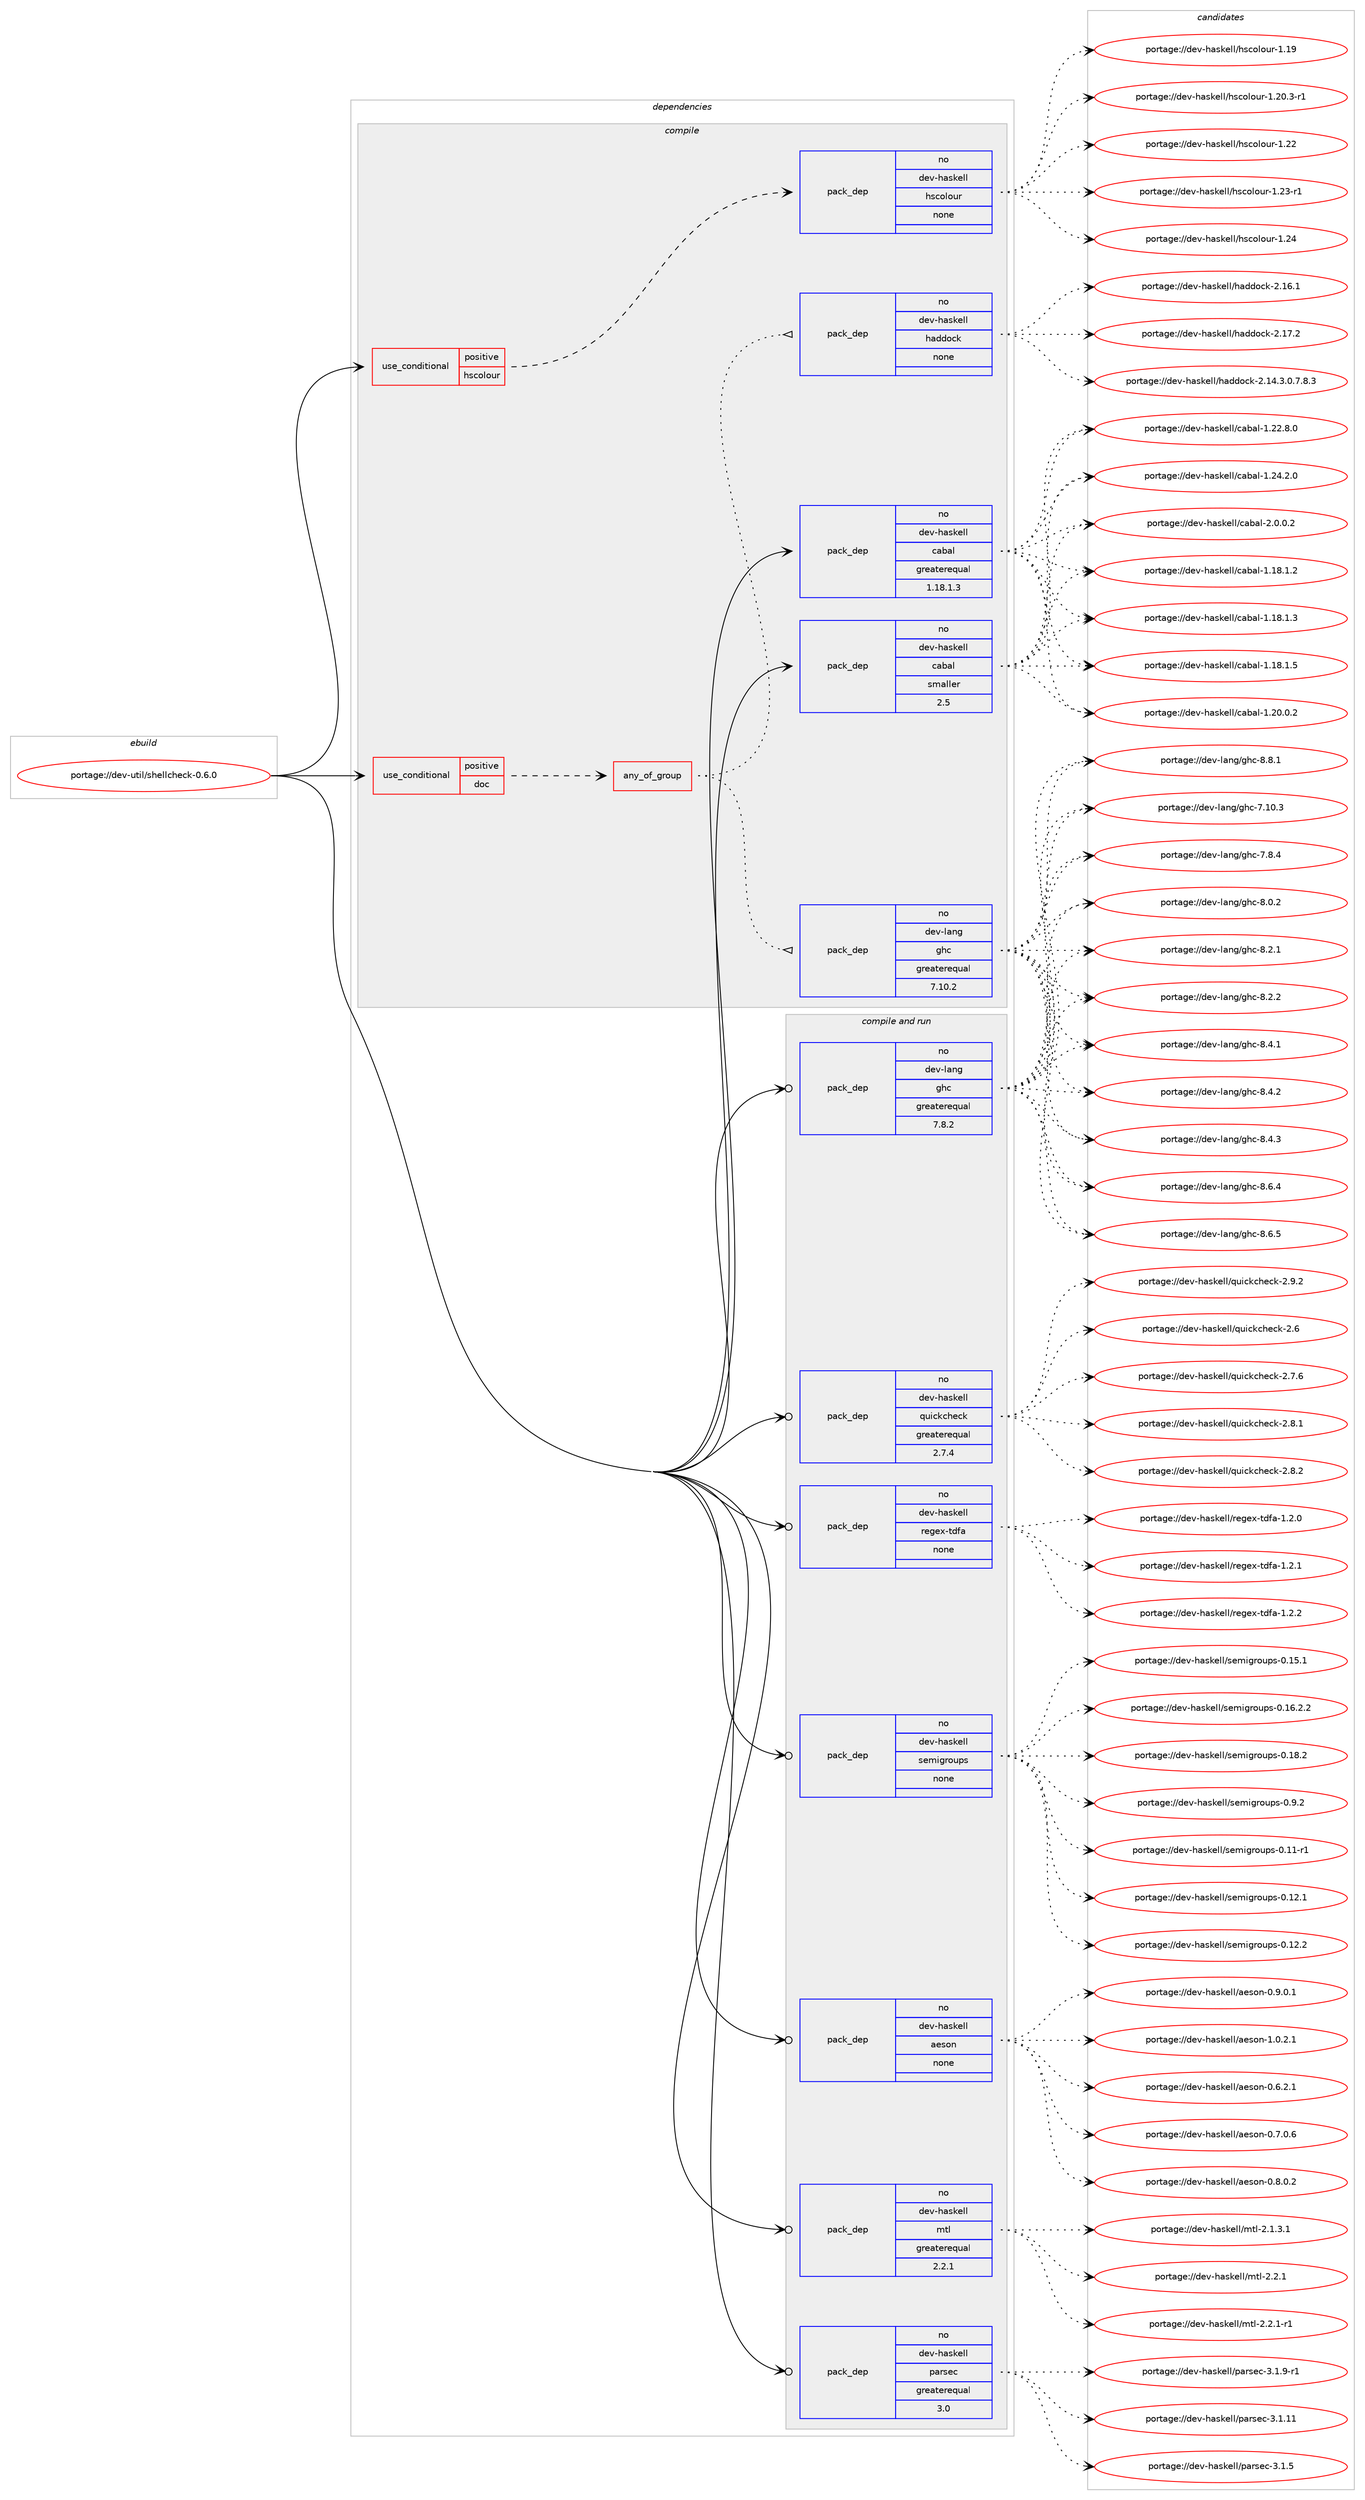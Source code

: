 digraph prolog {

# *************
# Graph options
# *************

newrank=true;
concentrate=true;
compound=true;
graph [rankdir=LR,fontname=Helvetica,fontsize=10,ranksep=1.5];#, ranksep=2.5, nodesep=0.2];
edge  [arrowhead=vee];
node  [fontname=Helvetica,fontsize=10];

# **********
# The ebuild
# **********

subgraph cluster_leftcol {
color=gray;
rank=same;
label=<<i>ebuild</i>>;
id [label="portage://dev-util/shellcheck-0.6.0", color=red, width=4, href="../dev-util/shellcheck-0.6.0.svg"];
}

# ****************
# The dependencies
# ****************

subgraph cluster_midcol {
color=gray;
label=<<i>dependencies</i>>;
subgraph cluster_compile {
fillcolor="#eeeeee";
style=filled;
label=<<i>compile</i>>;
subgraph cond71930 {
dependency265630 [label=<<TABLE BORDER="0" CELLBORDER="1" CELLSPACING="0" CELLPADDING="4"><TR><TD ROWSPAN="3" CELLPADDING="10">use_conditional</TD></TR><TR><TD>positive</TD></TR><TR><TD>doc</TD></TR></TABLE>>, shape=none, color=red];
subgraph any3635 {
dependency265631 [label=<<TABLE BORDER="0" CELLBORDER="1" CELLSPACING="0" CELLPADDING="4"><TR><TD CELLPADDING="10">any_of_group</TD></TR></TABLE>>, shape=none, color=red];subgraph pack189986 {
dependency265632 [label=<<TABLE BORDER="0" CELLBORDER="1" CELLSPACING="0" CELLPADDING="4" WIDTH="220"><TR><TD ROWSPAN="6" CELLPADDING="30">pack_dep</TD></TR><TR><TD WIDTH="110">no</TD></TR><TR><TD>dev-haskell</TD></TR><TR><TD>haddock</TD></TR><TR><TD>none</TD></TR><TR><TD></TD></TR></TABLE>>, shape=none, color=blue];
}
dependency265631:e -> dependency265632:w [weight=20,style="dotted",arrowhead="oinv"];
subgraph pack189987 {
dependency265633 [label=<<TABLE BORDER="0" CELLBORDER="1" CELLSPACING="0" CELLPADDING="4" WIDTH="220"><TR><TD ROWSPAN="6" CELLPADDING="30">pack_dep</TD></TR><TR><TD WIDTH="110">no</TD></TR><TR><TD>dev-lang</TD></TR><TR><TD>ghc</TD></TR><TR><TD>greaterequal</TD></TR><TR><TD>7.10.2</TD></TR></TABLE>>, shape=none, color=blue];
}
dependency265631:e -> dependency265633:w [weight=20,style="dotted",arrowhead="oinv"];
}
dependency265630:e -> dependency265631:w [weight=20,style="dashed",arrowhead="vee"];
}
id:e -> dependency265630:w [weight=20,style="solid",arrowhead="vee"];
subgraph cond71931 {
dependency265634 [label=<<TABLE BORDER="0" CELLBORDER="1" CELLSPACING="0" CELLPADDING="4"><TR><TD ROWSPAN="3" CELLPADDING="10">use_conditional</TD></TR><TR><TD>positive</TD></TR><TR><TD>hscolour</TD></TR></TABLE>>, shape=none, color=red];
subgraph pack189988 {
dependency265635 [label=<<TABLE BORDER="0" CELLBORDER="1" CELLSPACING="0" CELLPADDING="4" WIDTH="220"><TR><TD ROWSPAN="6" CELLPADDING="30">pack_dep</TD></TR><TR><TD WIDTH="110">no</TD></TR><TR><TD>dev-haskell</TD></TR><TR><TD>hscolour</TD></TR><TR><TD>none</TD></TR><TR><TD></TD></TR></TABLE>>, shape=none, color=blue];
}
dependency265634:e -> dependency265635:w [weight=20,style="dashed",arrowhead="vee"];
}
id:e -> dependency265634:w [weight=20,style="solid",arrowhead="vee"];
subgraph pack189989 {
dependency265636 [label=<<TABLE BORDER="0" CELLBORDER="1" CELLSPACING="0" CELLPADDING="4" WIDTH="220"><TR><TD ROWSPAN="6" CELLPADDING="30">pack_dep</TD></TR><TR><TD WIDTH="110">no</TD></TR><TR><TD>dev-haskell</TD></TR><TR><TD>cabal</TD></TR><TR><TD>greaterequal</TD></TR><TR><TD>1.18.1.3</TD></TR></TABLE>>, shape=none, color=blue];
}
id:e -> dependency265636:w [weight=20,style="solid",arrowhead="vee"];
subgraph pack189990 {
dependency265637 [label=<<TABLE BORDER="0" CELLBORDER="1" CELLSPACING="0" CELLPADDING="4" WIDTH="220"><TR><TD ROWSPAN="6" CELLPADDING="30">pack_dep</TD></TR><TR><TD WIDTH="110">no</TD></TR><TR><TD>dev-haskell</TD></TR><TR><TD>cabal</TD></TR><TR><TD>smaller</TD></TR><TR><TD>2.5</TD></TR></TABLE>>, shape=none, color=blue];
}
id:e -> dependency265637:w [weight=20,style="solid",arrowhead="vee"];
}
subgraph cluster_compileandrun {
fillcolor="#eeeeee";
style=filled;
label=<<i>compile and run</i>>;
subgraph pack189991 {
dependency265638 [label=<<TABLE BORDER="0" CELLBORDER="1" CELLSPACING="0" CELLPADDING="4" WIDTH="220"><TR><TD ROWSPAN="6" CELLPADDING="30">pack_dep</TD></TR><TR><TD WIDTH="110">no</TD></TR><TR><TD>dev-haskell</TD></TR><TR><TD>aeson</TD></TR><TR><TD>none</TD></TR><TR><TD></TD></TR></TABLE>>, shape=none, color=blue];
}
id:e -> dependency265638:w [weight=20,style="solid",arrowhead="odotvee"];
subgraph pack189992 {
dependency265639 [label=<<TABLE BORDER="0" CELLBORDER="1" CELLSPACING="0" CELLPADDING="4" WIDTH="220"><TR><TD ROWSPAN="6" CELLPADDING="30">pack_dep</TD></TR><TR><TD WIDTH="110">no</TD></TR><TR><TD>dev-haskell</TD></TR><TR><TD>mtl</TD></TR><TR><TD>greaterequal</TD></TR><TR><TD>2.2.1</TD></TR></TABLE>>, shape=none, color=blue];
}
id:e -> dependency265639:w [weight=20,style="solid",arrowhead="odotvee"];
subgraph pack189993 {
dependency265640 [label=<<TABLE BORDER="0" CELLBORDER="1" CELLSPACING="0" CELLPADDING="4" WIDTH="220"><TR><TD ROWSPAN="6" CELLPADDING="30">pack_dep</TD></TR><TR><TD WIDTH="110">no</TD></TR><TR><TD>dev-haskell</TD></TR><TR><TD>parsec</TD></TR><TR><TD>greaterequal</TD></TR><TR><TD>3.0</TD></TR></TABLE>>, shape=none, color=blue];
}
id:e -> dependency265640:w [weight=20,style="solid",arrowhead="odotvee"];
subgraph pack189994 {
dependency265641 [label=<<TABLE BORDER="0" CELLBORDER="1" CELLSPACING="0" CELLPADDING="4" WIDTH="220"><TR><TD ROWSPAN="6" CELLPADDING="30">pack_dep</TD></TR><TR><TD WIDTH="110">no</TD></TR><TR><TD>dev-haskell</TD></TR><TR><TD>quickcheck</TD></TR><TR><TD>greaterequal</TD></TR><TR><TD>2.7.4</TD></TR></TABLE>>, shape=none, color=blue];
}
id:e -> dependency265641:w [weight=20,style="solid",arrowhead="odotvee"];
subgraph pack189995 {
dependency265642 [label=<<TABLE BORDER="0" CELLBORDER="1" CELLSPACING="0" CELLPADDING="4" WIDTH="220"><TR><TD ROWSPAN="6" CELLPADDING="30">pack_dep</TD></TR><TR><TD WIDTH="110">no</TD></TR><TR><TD>dev-haskell</TD></TR><TR><TD>regex-tdfa</TD></TR><TR><TD>none</TD></TR><TR><TD></TD></TR></TABLE>>, shape=none, color=blue];
}
id:e -> dependency265642:w [weight=20,style="solid",arrowhead="odotvee"];
subgraph pack189996 {
dependency265643 [label=<<TABLE BORDER="0" CELLBORDER="1" CELLSPACING="0" CELLPADDING="4" WIDTH="220"><TR><TD ROWSPAN="6" CELLPADDING="30">pack_dep</TD></TR><TR><TD WIDTH="110">no</TD></TR><TR><TD>dev-haskell</TD></TR><TR><TD>semigroups</TD></TR><TR><TD>none</TD></TR><TR><TD></TD></TR></TABLE>>, shape=none, color=blue];
}
id:e -> dependency265643:w [weight=20,style="solid",arrowhead="odotvee"];
subgraph pack189997 {
dependency265644 [label=<<TABLE BORDER="0" CELLBORDER="1" CELLSPACING="0" CELLPADDING="4" WIDTH="220"><TR><TD ROWSPAN="6" CELLPADDING="30">pack_dep</TD></TR><TR><TD WIDTH="110">no</TD></TR><TR><TD>dev-lang</TD></TR><TR><TD>ghc</TD></TR><TR><TD>greaterequal</TD></TR><TR><TD>7.8.2</TD></TR></TABLE>>, shape=none, color=blue];
}
id:e -> dependency265644:w [weight=20,style="solid",arrowhead="odotvee"];
}
subgraph cluster_run {
fillcolor="#eeeeee";
style=filled;
label=<<i>run</i>>;
}
}

# **************
# The candidates
# **************

subgraph cluster_choices {
rank=same;
color=gray;
label=<<i>candidates</i>>;

subgraph choice189986 {
color=black;
nodesep=1;
choiceportage1001011184510497115107101108108471049710010011199107455046495246514648465546564651 [label="portage://dev-haskell/haddock-2.14.3.0.7.8.3", color=red, width=4,href="../dev-haskell/haddock-2.14.3.0.7.8.3.svg"];
choiceportage100101118451049711510710110810847104971001001119910745504649544649 [label="portage://dev-haskell/haddock-2.16.1", color=red, width=4,href="../dev-haskell/haddock-2.16.1.svg"];
choiceportage100101118451049711510710110810847104971001001119910745504649554650 [label="portage://dev-haskell/haddock-2.17.2", color=red, width=4,href="../dev-haskell/haddock-2.17.2.svg"];
dependency265632:e -> choiceportage1001011184510497115107101108108471049710010011199107455046495246514648465546564651:w [style=dotted,weight="100"];
dependency265632:e -> choiceportage100101118451049711510710110810847104971001001119910745504649544649:w [style=dotted,weight="100"];
dependency265632:e -> choiceportage100101118451049711510710110810847104971001001119910745504649554650:w [style=dotted,weight="100"];
}
subgraph choice189987 {
color=black;
nodesep=1;
choiceportage1001011184510897110103471031049945554649484651 [label="portage://dev-lang/ghc-7.10.3", color=red, width=4,href="../dev-lang/ghc-7.10.3.svg"];
choiceportage10010111845108971101034710310499455546564652 [label="portage://dev-lang/ghc-7.8.4", color=red, width=4,href="../dev-lang/ghc-7.8.4.svg"];
choiceportage10010111845108971101034710310499455646484650 [label="portage://dev-lang/ghc-8.0.2", color=red, width=4,href="../dev-lang/ghc-8.0.2.svg"];
choiceportage10010111845108971101034710310499455646504649 [label="portage://dev-lang/ghc-8.2.1", color=red, width=4,href="../dev-lang/ghc-8.2.1.svg"];
choiceportage10010111845108971101034710310499455646504650 [label="portage://dev-lang/ghc-8.2.2", color=red, width=4,href="../dev-lang/ghc-8.2.2.svg"];
choiceportage10010111845108971101034710310499455646524649 [label="portage://dev-lang/ghc-8.4.1", color=red, width=4,href="../dev-lang/ghc-8.4.1.svg"];
choiceportage10010111845108971101034710310499455646524650 [label="portage://dev-lang/ghc-8.4.2", color=red, width=4,href="../dev-lang/ghc-8.4.2.svg"];
choiceportage10010111845108971101034710310499455646524651 [label="portage://dev-lang/ghc-8.4.3", color=red, width=4,href="../dev-lang/ghc-8.4.3.svg"];
choiceportage10010111845108971101034710310499455646544652 [label="portage://dev-lang/ghc-8.6.4", color=red, width=4,href="../dev-lang/ghc-8.6.4.svg"];
choiceportage10010111845108971101034710310499455646544653 [label="portage://dev-lang/ghc-8.6.5", color=red, width=4,href="../dev-lang/ghc-8.6.5.svg"];
choiceportage10010111845108971101034710310499455646564649 [label="portage://dev-lang/ghc-8.8.1", color=red, width=4,href="../dev-lang/ghc-8.8.1.svg"];
dependency265633:e -> choiceportage1001011184510897110103471031049945554649484651:w [style=dotted,weight="100"];
dependency265633:e -> choiceportage10010111845108971101034710310499455546564652:w [style=dotted,weight="100"];
dependency265633:e -> choiceportage10010111845108971101034710310499455646484650:w [style=dotted,weight="100"];
dependency265633:e -> choiceportage10010111845108971101034710310499455646504649:w [style=dotted,weight="100"];
dependency265633:e -> choiceportage10010111845108971101034710310499455646504650:w [style=dotted,weight="100"];
dependency265633:e -> choiceportage10010111845108971101034710310499455646524649:w [style=dotted,weight="100"];
dependency265633:e -> choiceportage10010111845108971101034710310499455646524650:w [style=dotted,weight="100"];
dependency265633:e -> choiceportage10010111845108971101034710310499455646524651:w [style=dotted,weight="100"];
dependency265633:e -> choiceportage10010111845108971101034710310499455646544652:w [style=dotted,weight="100"];
dependency265633:e -> choiceportage10010111845108971101034710310499455646544653:w [style=dotted,weight="100"];
dependency265633:e -> choiceportage10010111845108971101034710310499455646564649:w [style=dotted,weight="100"];
}
subgraph choice189988 {
color=black;
nodesep=1;
choiceportage100101118451049711510710110810847104115991111081111171144549464957 [label="portage://dev-haskell/hscolour-1.19", color=red, width=4,href="../dev-haskell/hscolour-1.19.svg"];
choiceportage10010111845104971151071011081084710411599111108111117114454946504846514511449 [label="portage://dev-haskell/hscolour-1.20.3-r1", color=red, width=4,href="../dev-haskell/hscolour-1.20.3-r1.svg"];
choiceportage100101118451049711510710110810847104115991111081111171144549465050 [label="portage://dev-haskell/hscolour-1.22", color=red, width=4,href="../dev-haskell/hscolour-1.22.svg"];
choiceportage1001011184510497115107101108108471041159911110811111711445494650514511449 [label="portage://dev-haskell/hscolour-1.23-r1", color=red, width=4,href="../dev-haskell/hscolour-1.23-r1.svg"];
choiceportage100101118451049711510710110810847104115991111081111171144549465052 [label="portage://dev-haskell/hscolour-1.24", color=red, width=4,href="../dev-haskell/hscolour-1.24.svg"];
dependency265635:e -> choiceportage100101118451049711510710110810847104115991111081111171144549464957:w [style=dotted,weight="100"];
dependency265635:e -> choiceportage10010111845104971151071011081084710411599111108111117114454946504846514511449:w [style=dotted,weight="100"];
dependency265635:e -> choiceportage100101118451049711510710110810847104115991111081111171144549465050:w [style=dotted,weight="100"];
dependency265635:e -> choiceportage1001011184510497115107101108108471041159911110811111711445494650514511449:w [style=dotted,weight="100"];
dependency265635:e -> choiceportage100101118451049711510710110810847104115991111081111171144549465052:w [style=dotted,weight="100"];
}
subgraph choice189989 {
color=black;
nodesep=1;
choiceportage10010111845104971151071011081084799979897108454946495646494650 [label="portage://dev-haskell/cabal-1.18.1.2", color=red, width=4,href="../dev-haskell/cabal-1.18.1.2.svg"];
choiceportage10010111845104971151071011081084799979897108454946495646494651 [label="portage://dev-haskell/cabal-1.18.1.3", color=red, width=4,href="../dev-haskell/cabal-1.18.1.3.svg"];
choiceportage10010111845104971151071011081084799979897108454946495646494653 [label="portage://dev-haskell/cabal-1.18.1.5", color=red, width=4,href="../dev-haskell/cabal-1.18.1.5.svg"];
choiceportage10010111845104971151071011081084799979897108454946504846484650 [label="portage://dev-haskell/cabal-1.20.0.2", color=red, width=4,href="../dev-haskell/cabal-1.20.0.2.svg"];
choiceportage10010111845104971151071011081084799979897108454946505046564648 [label="portage://dev-haskell/cabal-1.22.8.0", color=red, width=4,href="../dev-haskell/cabal-1.22.8.0.svg"];
choiceportage10010111845104971151071011081084799979897108454946505246504648 [label="portage://dev-haskell/cabal-1.24.2.0", color=red, width=4,href="../dev-haskell/cabal-1.24.2.0.svg"];
choiceportage100101118451049711510710110810847999798971084550464846484650 [label="portage://dev-haskell/cabal-2.0.0.2", color=red, width=4,href="../dev-haskell/cabal-2.0.0.2.svg"];
dependency265636:e -> choiceportage10010111845104971151071011081084799979897108454946495646494650:w [style=dotted,weight="100"];
dependency265636:e -> choiceportage10010111845104971151071011081084799979897108454946495646494651:w [style=dotted,weight="100"];
dependency265636:e -> choiceportage10010111845104971151071011081084799979897108454946495646494653:w [style=dotted,weight="100"];
dependency265636:e -> choiceportage10010111845104971151071011081084799979897108454946504846484650:w [style=dotted,weight="100"];
dependency265636:e -> choiceportage10010111845104971151071011081084799979897108454946505046564648:w [style=dotted,weight="100"];
dependency265636:e -> choiceportage10010111845104971151071011081084799979897108454946505246504648:w [style=dotted,weight="100"];
dependency265636:e -> choiceportage100101118451049711510710110810847999798971084550464846484650:w [style=dotted,weight="100"];
}
subgraph choice189990 {
color=black;
nodesep=1;
choiceportage10010111845104971151071011081084799979897108454946495646494650 [label="portage://dev-haskell/cabal-1.18.1.2", color=red, width=4,href="../dev-haskell/cabal-1.18.1.2.svg"];
choiceportage10010111845104971151071011081084799979897108454946495646494651 [label="portage://dev-haskell/cabal-1.18.1.3", color=red, width=4,href="../dev-haskell/cabal-1.18.1.3.svg"];
choiceportage10010111845104971151071011081084799979897108454946495646494653 [label="portage://dev-haskell/cabal-1.18.1.5", color=red, width=4,href="../dev-haskell/cabal-1.18.1.5.svg"];
choiceportage10010111845104971151071011081084799979897108454946504846484650 [label="portage://dev-haskell/cabal-1.20.0.2", color=red, width=4,href="../dev-haskell/cabal-1.20.0.2.svg"];
choiceportage10010111845104971151071011081084799979897108454946505046564648 [label="portage://dev-haskell/cabal-1.22.8.0", color=red, width=4,href="../dev-haskell/cabal-1.22.8.0.svg"];
choiceportage10010111845104971151071011081084799979897108454946505246504648 [label="portage://dev-haskell/cabal-1.24.2.0", color=red, width=4,href="../dev-haskell/cabal-1.24.2.0.svg"];
choiceportage100101118451049711510710110810847999798971084550464846484650 [label="portage://dev-haskell/cabal-2.0.0.2", color=red, width=4,href="../dev-haskell/cabal-2.0.0.2.svg"];
dependency265637:e -> choiceportage10010111845104971151071011081084799979897108454946495646494650:w [style=dotted,weight="100"];
dependency265637:e -> choiceportage10010111845104971151071011081084799979897108454946495646494651:w [style=dotted,weight="100"];
dependency265637:e -> choiceportage10010111845104971151071011081084799979897108454946495646494653:w [style=dotted,weight="100"];
dependency265637:e -> choiceportage10010111845104971151071011081084799979897108454946504846484650:w [style=dotted,weight="100"];
dependency265637:e -> choiceportage10010111845104971151071011081084799979897108454946505046564648:w [style=dotted,weight="100"];
dependency265637:e -> choiceportage10010111845104971151071011081084799979897108454946505246504648:w [style=dotted,weight="100"];
dependency265637:e -> choiceportage100101118451049711510710110810847999798971084550464846484650:w [style=dotted,weight="100"];
}
subgraph choice189991 {
color=black;
nodesep=1;
choiceportage100101118451049711510710110810847971011151111104548465446504649 [label="portage://dev-haskell/aeson-0.6.2.1", color=red, width=4,href="../dev-haskell/aeson-0.6.2.1.svg"];
choiceportage100101118451049711510710110810847971011151111104548465546484654 [label="portage://dev-haskell/aeson-0.7.0.6", color=red, width=4,href="../dev-haskell/aeson-0.7.0.6.svg"];
choiceportage100101118451049711510710110810847971011151111104548465646484650 [label="portage://dev-haskell/aeson-0.8.0.2", color=red, width=4,href="../dev-haskell/aeson-0.8.0.2.svg"];
choiceportage100101118451049711510710110810847971011151111104548465746484649 [label="portage://dev-haskell/aeson-0.9.0.1", color=red, width=4,href="../dev-haskell/aeson-0.9.0.1.svg"];
choiceportage100101118451049711510710110810847971011151111104549464846504649 [label="portage://dev-haskell/aeson-1.0.2.1", color=red, width=4,href="../dev-haskell/aeson-1.0.2.1.svg"];
dependency265638:e -> choiceportage100101118451049711510710110810847971011151111104548465446504649:w [style=dotted,weight="100"];
dependency265638:e -> choiceportage100101118451049711510710110810847971011151111104548465546484654:w [style=dotted,weight="100"];
dependency265638:e -> choiceportage100101118451049711510710110810847971011151111104548465646484650:w [style=dotted,weight="100"];
dependency265638:e -> choiceportage100101118451049711510710110810847971011151111104548465746484649:w [style=dotted,weight="100"];
dependency265638:e -> choiceportage100101118451049711510710110810847971011151111104549464846504649:w [style=dotted,weight="100"];
}
subgraph choice189992 {
color=black;
nodesep=1;
choiceportage1001011184510497115107101108108471091161084550464946514649 [label="portage://dev-haskell/mtl-2.1.3.1", color=red, width=4,href="../dev-haskell/mtl-2.1.3.1.svg"];
choiceportage100101118451049711510710110810847109116108455046504649 [label="portage://dev-haskell/mtl-2.2.1", color=red, width=4,href="../dev-haskell/mtl-2.2.1.svg"];
choiceportage1001011184510497115107101108108471091161084550465046494511449 [label="portage://dev-haskell/mtl-2.2.1-r1", color=red, width=4,href="../dev-haskell/mtl-2.2.1-r1.svg"];
dependency265639:e -> choiceportage1001011184510497115107101108108471091161084550464946514649:w [style=dotted,weight="100"];
dependency265639:e -> choiceportage100101118451049711510710110810847109116108455046504649:w [style=dotted,weight="100"];
dependency265639:e -> choiceportage1001011184510497115107101108108471091161084550465046494511449:w [style=dotted,weight="100"];
}
subgraph choice189993 {
color=black;
nodesep=1;
choiceportage100101118451049711510710110810847112971141151019945514649464949 [label="portage://dev-haskell/parsec-3.1.11", color=red, width=4,href="../dev-haskell/parsec-3.1.11.svg"];
choiceportage1001011184510497115107101108108471129711411510199455146494653 [label="portage://dev-haskell/parsec-3.1.5", color=red, width=4,href="../dev-haskell/parsec-3.1.5.svg"];
choiceportage10010111845104971151071011081084711297114115101994551464946574511449 [label="portage://dev-haskell/parsec-3.1.9-r1", color=red, width=4,href="../dev-haskell/parsec-3.1.9-r1.svg"];
dependency265640:e -> choiceportage100101118451049711510710110810847112971141151019945514649464949:w [style=dotted,weight="100"];
dependency265640:e -> choiceportage1001011184510497115107101108108471129711411510199455146494653:w [style=dotted,weight="100"];
dependency265640:e -> choiceportage10010111845104971151071011081084711297114115101994551464946574511449:w [style=dotted,weight="100"];
}
subgraph choice189994 {
color=black;
nodesep=1;
choiceportage10010111845104971151071011081084711311710599107991041019910745504654 [label="portage://dev-haskell/quickcheck-2.6", color=red, width=4,href="../dev-haskell/quickcheck-2.6.svg"];
choiceportage100101118451049711510710110810847113117105991079910410199107455046554654 [label="portage://dev-haskell/quickcheck-2.7.6", color=red, width=4,href="../dev-haskell/quickcheck-2.7.6.svg"];
choiceportage100101118451049711510710110810847113117105991079910410199107455046564649 [label="portage://dev-haskell/quickcheck-2.8.1", color=red, width=4,href="../dev-haskell/quickcheck-2.8.1.svg"];
choiceportage100101118451049711510710110810847113117105991079910410199107455046564650 [label="portage://dev-haskell/quickcheck-2.8.2", color=red, width=4,href="../dev-haskell/quickcheck-2.8.2.svg"];
choiceportage100101118451049711510710110810847113117105991079910410199107455046574650 [label="portage://dev-haskell/quickcheck-2.9.2", color=red, width=4,href="../dev-haskell/quickcheck-2.9.2.svg"];
dependency265641:e -> choiceportage10010111845104971151071011081084711311710599107991041019910745504654:w [style=dotted,weight="100"];
dependency265641:e -> choiceportage100101118451049711510710110810847113117105991079910410199107455046554654:w [style=dotted,weight="100"];
dependency265641:e -> choiceportage100101118451049711510710110810847113117105991079910410199107455046564649:w [style=dotted,weight="100"];
dependency265641:e -> choiceportage100101118451049711510710110810847113117105991079910410199107455046564650:w [style=dotted,weight="100"];
dependency265641:e -> choiceportage100101118451049711510710110810847113117105991079910410199107455046574650:w [style=dotted,weight="100"];
}
subgraph choice189995 {
color=black;
nodesep=1;
choiceportage1001011184510497115107101108108471141011031011204511610010297454946504648 [label="portage://dev-haskell/regex-tdfa-1.2.0", color=red, width=4,href="../dev-haskell/regex-tdfa-1.2.0.svg"];
choiceportage1001011184510497115107101108108471141011031011204511610010297454946504649 [label="portage://dev-haskell/regex-tdfa-1.2.1", color=red, width=4,href="../dev-haskell/regex-tdfa-1.2.1.svg"];
choiceportage1001011184510497115107101108108471141011031011204511610010297454946504650 [label="portage://dev-haskell/regex-tdfa-1.2.2", color=red, width=4,href="../dev-haskell/regex-tdfa-1.2.2.svg"];
dependency265642:e -> choiceportage1001011184510497115107101108108471141011031011204511610010297454946504648:w [style=dotted,weight="100"];
dependency265642:e -> choiceportage1001011184510497115107101108108471141011031011204511610010297454946504649:w [style=dotted,weight="100"];
dependency265642:e -> choiceportage1001011184510497115107101108108471141011031011204511610010297454946504650:w [style=dotted,weight="100"];
}
subgraph choice189996 {
color=black;
nodesep=1;
choiceportage10010111845104971151071011081084711510110910510311411111711211545484649494511449 [label="portage://dev-haskell/semigroups-0.11-r1", color=red, width=4,href="../dev-haskell/semigroups-0.11-r1.svg"];
choiceportage10010111845104971151071011081084711510110910510311411111711211545484649504649 [label="portage://dev-haskell/semigroups-0.12.1", color=red, width=4,href="../dev-haskell/semigroups-0.12.1.svg"];
choiceportage10010111845104971151071011081084711510110910510311411111711211545484649504650 [label="portage://dev-haskell/semigroups-0.12.2", color=red, width=4,href="../dev-haskell/semigroups-0.12.2.svg"];
choiceportage10010111845104971151071011081084711510110910510311411111711211545484649534649 [label="portage://dev-haskell/semigroups-0.15.1", color=red, width=4,href="../dev-haskell/semigroups-0.15.1.svg"];
choiceportage100101118451049711510710110810847115101109105103114111117112115454846495446504650 [label="portage://dev-haskell/semigroups-0.16.2.2", color=red, width=4,href="../dev-haskell/semigroups-0.16.2.2.svg"];
choiceportage10010111845104971151071011081084711510110910510311411111711211545484649564650 [label="portage://dev-haskell/semigroups-0.18.2", color=red, width=4,href="../dev-haskell/semigroups-0.18.2.svg"];
choiceportage100101118451049711510710110810847115101109105103114111117112115454846574650 [label="portage://dev-haskell/semigroups-0.9.2", color=red, width=4,href="../dev-haskell/semigroups-0.9.2.svg"];
dependency265643:e -> choiceportage10010111845104971151071011081084711510110910510311411111711211545484649494511449:w [style=dotted,weight="100"];
dependency265643:e -> choiceportage10010111845104971151071011081084711510110910510311411111711211545484649504649:w [style=dotted,weight="100"];
dependency265643:e -> choiceportage10010111845104971151071011081084711510110910510311411111711211545484649504650:w [style=dotted,weight="100"];
dependency265643:e -> choiceportage10010111845104971151071011081084711510110910510311411111711211545484649534649:w [style=dotted,weight="100"];
dependency265643:e -> choiceportage100101118451049711510710110810847115101109105103114111117112115454846495446504650:w [style=dotted,weight="100"];
dependency265643:e -> choiceportage10010111845104971151071011081084711510110910510311411111711211545484649564650:w [style=dotted,weight="100"];
dependency265643:e -> choiceportage100101118451049711510710110810847115101109105103114111117112115454846574650:w [style=dotted,weight="100"];
}
subgraph choice189997 {
color=black;
nodesep=1;
choiceportage1001011184510897110103471031049945554649484651 [label="portage://dev-lang/ghc-7.10.3", color=red, width=4,href="../dev-lang/ghc-7.10.3.svg"];
choiceportage10010111845108971101034710310499455546564652 [label="portage://dev-lang/ghc-7.8.4", color=red, width=4,href="../dev-lang/ghc-7.8.4.svg"];
choiceportage10010111845108971101034710310499455646484650 [label="portage://dev-lang/ghc-8.0.2", color=red, width=4,href="../dev-lang/ghc-8.0.2.svg"];
choiceportage10010111845108971101034710310499455646504649 [label="portage://dev-lang/ghc-8.2.1", color=red, width=4,href="../dev-lang/ghc-8.2.1.svg"];
choiceportage10010111845108971101034710310499455646504650 [label="portage://dev-lang/ghc-8.2.2", color=red, width=4,href="../dev-lang/ghc-8.2.2.svg"];
choiceportage10010111845108971101034710310499455646524649 [label="portage://dev-lang/ghc-8.4.1", color=red, width=4,href="../dev-lang/ghc-8.4.1.svg"];
choiceportage10010111845108971101034710310499455646524650 [label="portage://dev-lang/ghc-8.4.2", color=red, width=4,href="../dev-lang/ghc-8.4.2.svg"];
choiceportage10010111845108971101034710310499455646524651 [label="portage://dev-lang/ghc-8.4.3", color=red, width=4,href="../dev-lang/ghc-8.4.3.svg"];
choiceportage10010111845108971101034710310499455646544652 [label="portage://dev-lang/ghc-8.6.4", color=red, width=4,href="../dev-lang/ghc-8.6.4.svg"];
choiceportage10010111845108971101034710310499455646544653 [label="portage://dev-lang/ghc-8.6.5", color=red, width=4,href="../dev-lang/ghc-8.6.5.svg"];
choiceportage10010111845108971101034710310499455646564649 [label="portage://dev-lang/ghc-8.8.1", color=red, width=4,href="../dev-lang/ghc-8.8.1.svg"];
dependency265644:e -> choiceportage1001011184510897110103471031049945554649484651:w [style=dotted,weight="100"];
dependency265644:e -> choiceportage10010111845108971101034710310499455546564652:w [style=dotted,weight="100"];
dependency265644:e -> choiceportage10010111845108971101034710310499455646484650:w [style=dotted,weight="100"];
dependency265644:e -> choiceportage10010111845108971101034710310499455646504649:w [style=dotted,weight="100"];
dependency265644:e -> choiceportage10010111845108971101034710310499455646504650:w [style=dotted,weight="100"];
dependency265644:e -> choiceportage10010111845108971101034710310499455646524649:w [style=dotted,weight="100"];
dependency265644:e -> choiceportage10010111845108971101034710310499455646524650:w [style=dotted,weight="100"];
dependency265644:e -> choiceportage10010111845108971101034710310499455646524651:w [style=dotted,weight="100"];
dependency265644:e -> choiceportage10010111845108971101034710310499455646544652:w [style=dotted,weight="100"];
dependency265644:e -> choiceportage10010111845108971101034710310499455646544653:w [style=dotted,weight="100"];
dependency265644:e -> choiceportage10010111845108971101034710310499455646564649:w [style=dotted,weight="100"];
}
}

}

